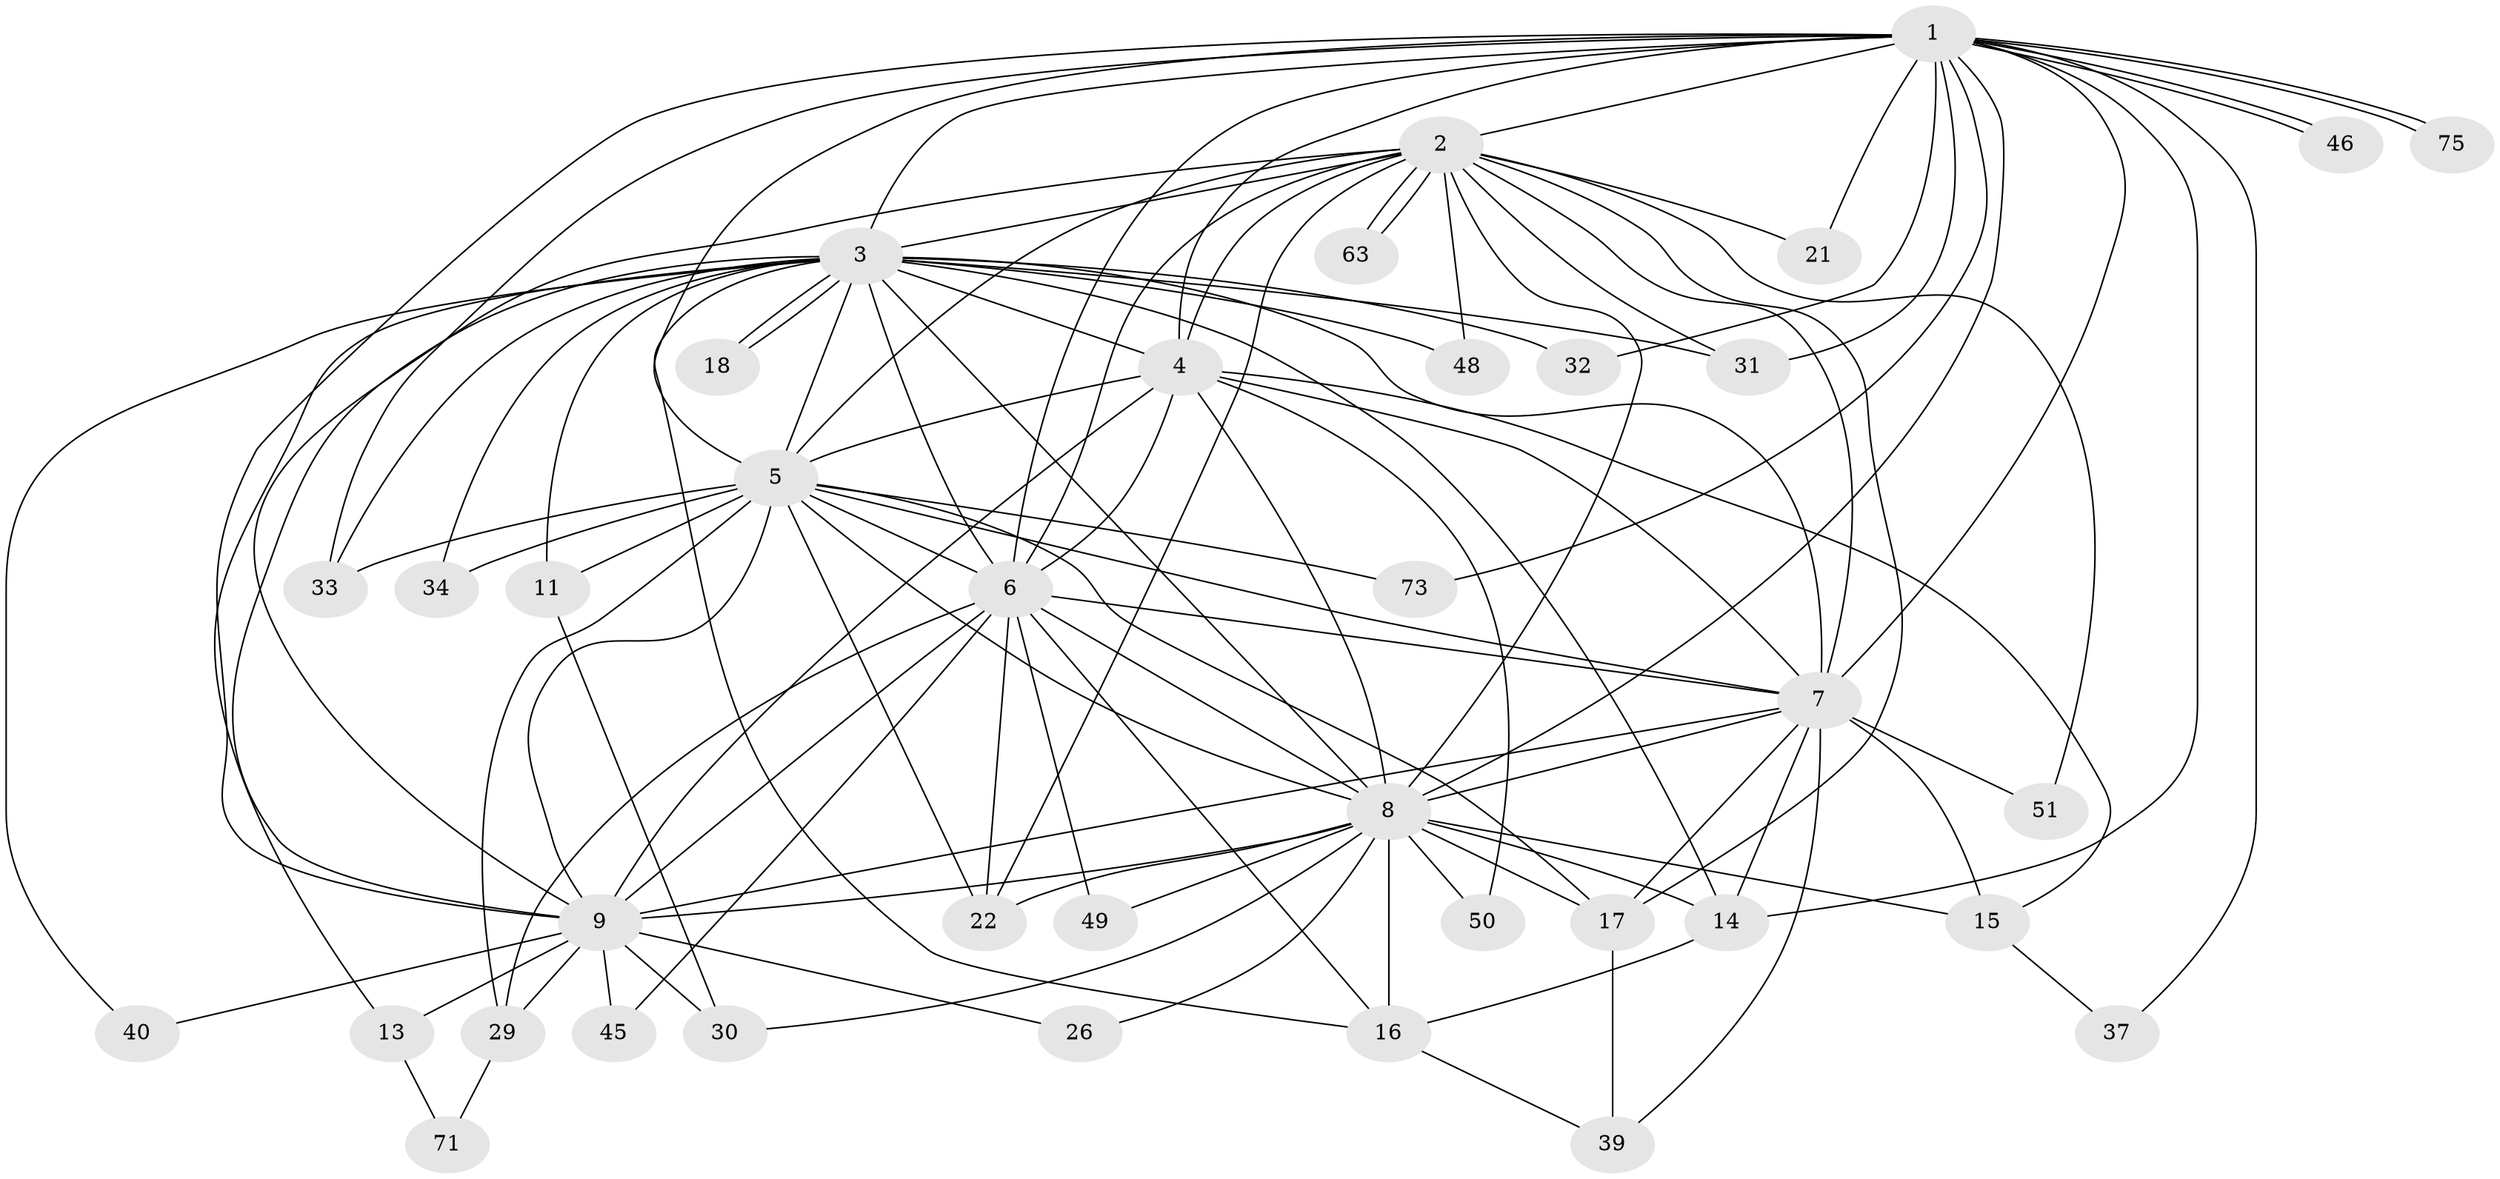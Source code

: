 // original degree distribution, {22: 0.013157894736842105, 19: 0.02631578947368421, 25: 0.013157894736842105, 13: 0.013157894736842105, 18: 0.013157894736842105, 17: 0.02631578947368421, 20: 0.013157894736842105, 14: 0.013157894736842105, 4: 0.05263157894736842, 3: 0.2236842105263158, 5: 0.039473684210526314, 2: 0.5394736842105263, 6: 0.013157894736842105}
// Generated by graph-tools (version 1.1) at 2025/14/03/09/25 04:14:03]
// undirected, 38 vertices, 108 edges
graph export_dot {
graph [start="1"]
  node [color=gray90,style=filled];
  1;
  2 [super="+12"];
  3;
  4;
  5;
  6 [super="+25+19+67"];
  7 [super="+66+76+38+55+41"];
  8 [super="+24+74+10"];
  9 [super="+44+61+56+42"];
  11 [super="+23"];
  13;
  14 [super="+27"];
  15;
  16 [super="+20"];
  17 [super="+62"];
  18;
  21;
  22 [super="+43+64"];
  26;
  29 [super="+36"];
  30;
  31;
  32;
  33 [super="+54"];
  34;
  37;
  39;
  40;
  45;
  46;
  48;
  49;
  50;
  51;
  63;
  71;
  73;
  75;
  1 -- 2;
  1 -- 3;
  1 -- 4;
  1 -- 5;
  1 -- 6 [weight=2];
  1 -- 7;
  1 -- 8 [weight=2];
  1 -- 9 [weight=2];
  1 -- 14;
  1 -- 21;
  1 -- 31;
  1 -- 32;
  1 -- 33;
  1 -- 37;
  1 -- 46;
  1 -- 46;
  1 -- 73;
  1 -- 75;
  1 -- 75;
  2 -- 3;
  2 -- 4;
  2 -- 5 [weight=2];
  2 -- 6;
  2 -- 7 [weight=2];
  2 -- 8 [weight=3];
  2 -- 9 [weight=2];
  2 -- 17;
  2 -- 21;
  2 -- 48;
  2 -- 51;
  2 -- 63;
  2 -- 63;
  2 -- 31;
  2 -- 22;
  3 -- 4;
  3 -- 5;
  3 -- 6 [weight=2];
  3 -- 7 [weight=2];
  3 -- 8 [weight=2];
  3 -- 9;
  3 -- 11 [weight=2];
  3 -- 13;
  3 -- 14;
  3 -- 16 [weight=2];
  3 -- 18;
  3 -- 18;
  3 -- 31;
  3 -- 32;
  3 -- 33;
  3 -- 34;
  3 -- 40;
  3 -- 48;
  4 -- 5;
  4 -- 6 [weight=2];
  4 -- 7;
  4 -- 8 [weight=3];
  4 -- 9;
  4 -- 15;
  4 -- 50;
  5 -- 6;
  5 -- 7 [weight=2];
  5 -- 8 [weight=2];
  5 -- 9 [weight=2];
  5 -- 11;
  5 -- 17;
  5 -- 22;
  5 -- 29;
  5 -- 34;
  5 -- 73;
  5 -- 33;
  6 -- 7;
  6 -- 8 [weight=2];
  6 -- 9 [weight=2];
  6 -- 22 [weight=2];
  6 -- 29;
  6 -- 45;
  6 -- 49;
  6 -- 16;
  7 -- 8 [weight=3];
  7 -- 9;
  7 -- 51;
  7 -- 17;
  7 -- 15 [weight=2];
  7 -- 14;
  7 -- 39;
  8 -- 9 [weight=3];
  8 -- 26;
  8 -- 22 [weight=2];
  8 -- 30;
  8 -- 16 [weight=2];
  8 -- 14;
  8 -- 15;
  8 -- 49;
  8 -- 50;
  8 -- 17;
  9 -- 13;
  9 -- 26;
  9 -- 30;
  9 -- 40;
  9 -- 45;
  9 -- 29;
  11 -- 30;
  13 -- 71;
  14 -- 16;
  15 -- 37;
  16 -- 39;
  17 -- 39;
  29 -- 71;
}
